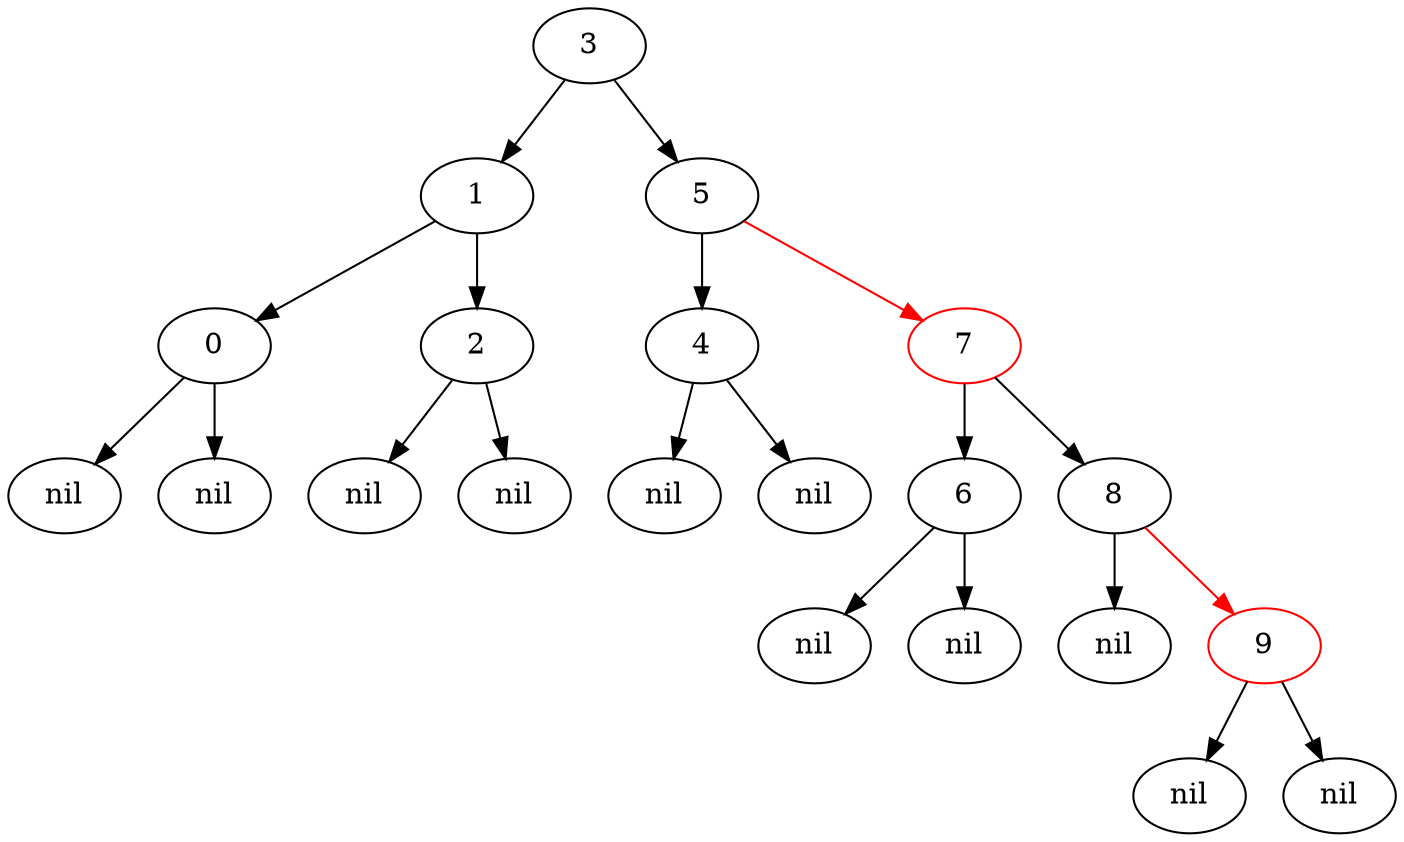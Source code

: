 digraph {
    "Node(value=3, rank=2)" [label="3"]; #done
    "Node(value=1, rank=1)" [label="1"]; #done
    "Node(value=4, rank=0)" [label="4"]; #done
    "Node(value=7, rank=1)" [label="7", color="red"]; #done
    "Node(value=0, rank=0)" [label="0"]; #done
    "Node(value=2, rank=0)" [label="2"]; #done
    "Node(value=5, rank=1)" [label="5"]; #done
    "Node(value=6, rank=0)" [label="6"]; #done
    "Node(value=8, rank=0)" [label="8"]; #done

    "nil1" [label="nil"]
    "nil2" [label="nil"]
    "nil3" [label="nil"]
    "nil4" [label="nil"]
    "nil5" [label="nil"]
    "nil6" [label="nil"]
    "nil7" [label="nil"]
    "nil8" [label="nil"]
    "nil9" [label="nil"]
    "nil10" [label="nil"]
    "nil11" [label="nil"]
    "Node(value=9, rank=0)" [label="9", color="red"]; #done

    "Node(value=3, rank=2)" -> "Node(value=1, rank=1)" #done
    "Node(value=1, rank=1)" -> "Node(value=0, rank=0)" #done
    "Node(value=1, rank=1)" -> "Node(value=2, rank=0)" #done
    "Node(value=3, rank=2)" -> "Node(value=5, rank=1)" #done
    "Node(value=5, rank=1)" -> "Node(value=4, rank=0)" #done
    "Node(value=5, rank=1)" -> "Node(value=7, rank=1)" [color="red"] #done
    "Node(value=7, rank=1)" -> "Node(value=6, rank=0)" #done
    "Node(value=7, rank=1)" -> "Node(value=8, rank=0)" #done

    "Node(value=8, rank=0)" -> "nil1"
    "Node(value=8, rank=0)" -> "Node(value=9, rank=0)" [color="red"] #done

    "Node(value=0, rank=0)" -> "nil2"
    "Node(value=0, rank=0)" -> "nil3"
    "Node(value=2, rank=0)" -> "nil4"
    "Node(value=2, rank=0)" -> "nil5"
    "Node(value=4, rank=0)" -> "nil6"
    "Node(value=4, rank=0)" -> "nil7"
    "Node(value=6, rank=0)" -> "nil8"
    "Node(value=6, rank=0)" -> "nil9"
    "Node(value=9, rank=0)" -> "nil10"
    "Node(value=9, rank=0)" -> "nil11"
}
